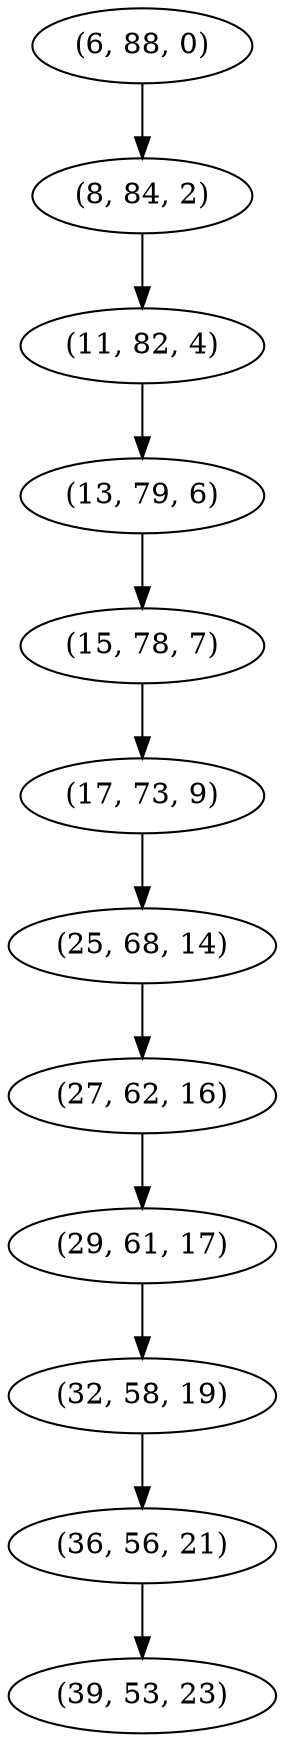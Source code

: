 digraph tree {
    "(6, 88, 0)";
    "(8, 84, 2)";
    "(11, 82, 4)";
    "(13, 79, 6)";
    "(15, 78, 7)";
    "(17, 73, 9)";
    "(25, 68, 14)";
    "(27, 62, 16)";
    "(29, 61, 17)";
    "(32, 58, 19)";
    "(36, 56, 21)";
    "(39, 53, 23)";
    "(6, 88, 0)" -> "(8, 84, 2)";
    "(8, 84, 2)" -> "(11, 82, 4)";
    "(11, 82, 4)" -> "(13, 79, 6)";
    "(13, 79, 6)" -> "(15, 78, 7)";
    "(15, 78, 7)" -> "(17, 73, 9)";
    "(17, 73, 9)" -> "(25, 68, 14)";
    "(25, 68, 14)" -> "(27, 62, 16)";
    "(27, 62, 16)" -> "(29, 61, 17)";
    "(29, 61, 17)" -> "(32, 58, 19)";
    "(32, 58, 19)" -> "(36, 56, 21)";
    "(36, 56, 21)" -> "(39, 53, 23)";
}
